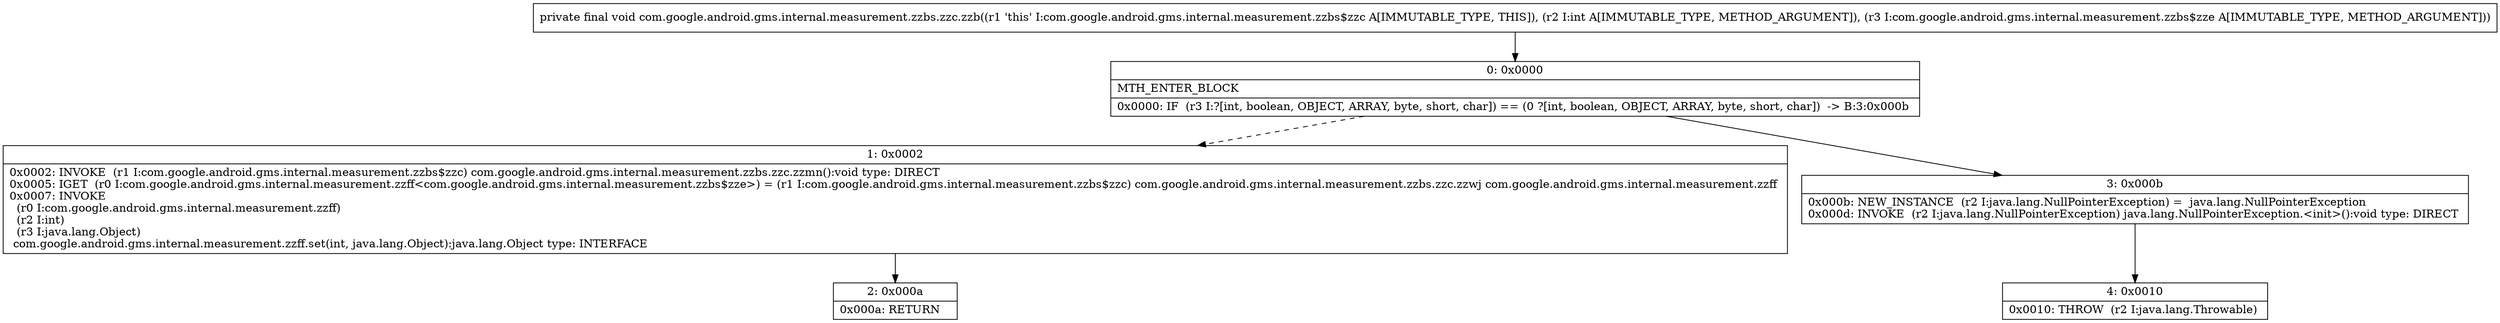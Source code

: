 digraph "CFG forcom.google.android.gms.internal.measurement.zzbs.zzc.zzb(ILcom\/google\/android\/gms\/internal\/measurement\/zzbs$zze;)V" {
Node_0 [shape=record,label="{0\:\ 0x0000|MTH_ENTER_BLOCK\l|0x0000: IF  (r3 I:?[int, boolean, OBJECT, ARRAY, byte, short, char]) == (0 ?[int, boolean, OBJECT, ARRAY, byte, short, char])  \-\> B:3:0x000b \l}"];
Node_1 [shape=record,label="{1\:\ 0x0002|0x0002: INVOKE  (r1 I:com.google.android.gms.internal.measurement.zzbs$zzc) com.google.android.gms.internal.measurement.zzbs.zzc.zzmn():void type: DIRECT \l0x0005: IGET  (r0 I:com.google.android.gms.internal.measurement.zzff\<com.google.android.gms.internal.measurement.zzbs$zze\>) = (r1 I:com.google.android.gms.internal.measurement.zzbs$zzc) com.google.android.gms.internal.measurement.zzbs.zzc.zzwj com.google.android.gms.internal.measurement.zzff \l0x0007: INVOKE  \l  (r0 I:com.google.android.gms.internal.measurement.zzff)\l  (r2 I:int)\l  (r3 I:java.lang.Object)\l com.google.android.gms.internal.measurement.zzff.set(int, java.lang.Object):java.lang.Object type: INTERFACE \l}"];
Node_2 [shape=record,label="{2\:\ 0x000a|0x000a: RETURN   \l}"];
Node_3 [shape=record,label="{3\:\ 0x000b|0x000b: NEW_INSTANCE  (r2 I:java.lang.NullPointerException) =  java.lang.NullPointerException \l0x000d: INVOKE  (r2 I:java.lang.NullPointerException) java.lang.NullPointerException.\<init\>():void type: DIRECT \l}"];
Node_4 [shape=record,label="{4\:\ 0x0010|0x0010: THROW  (r2 I:java.lang.Throwable) \l}"];
MethodNode[shape=record,label="{private final void com.google.android.gms.internal.measurement.zzbs.zzc.zzb((r1 'this' I:com.google.android.gms.internal.measurement.zzbs$zzc A[IMMUTABLE_TYPE, THIS]), (r2 I:int A[IMMUTABLE_TYPE, METHOD_ARGUMENT]), (r3 I:com.google.android.gms.internal.measurement.zzbs$zze A[IMMUTABLE_TYPE, METHOD_ARGUMENT])) }"];
MethodNode -> Node_0;
Node_0 -> Node_1[style=dashed];
Node_0 -> Node_3;
Node_1 -> Node_2;
Node_3 -> Node_4;
}

